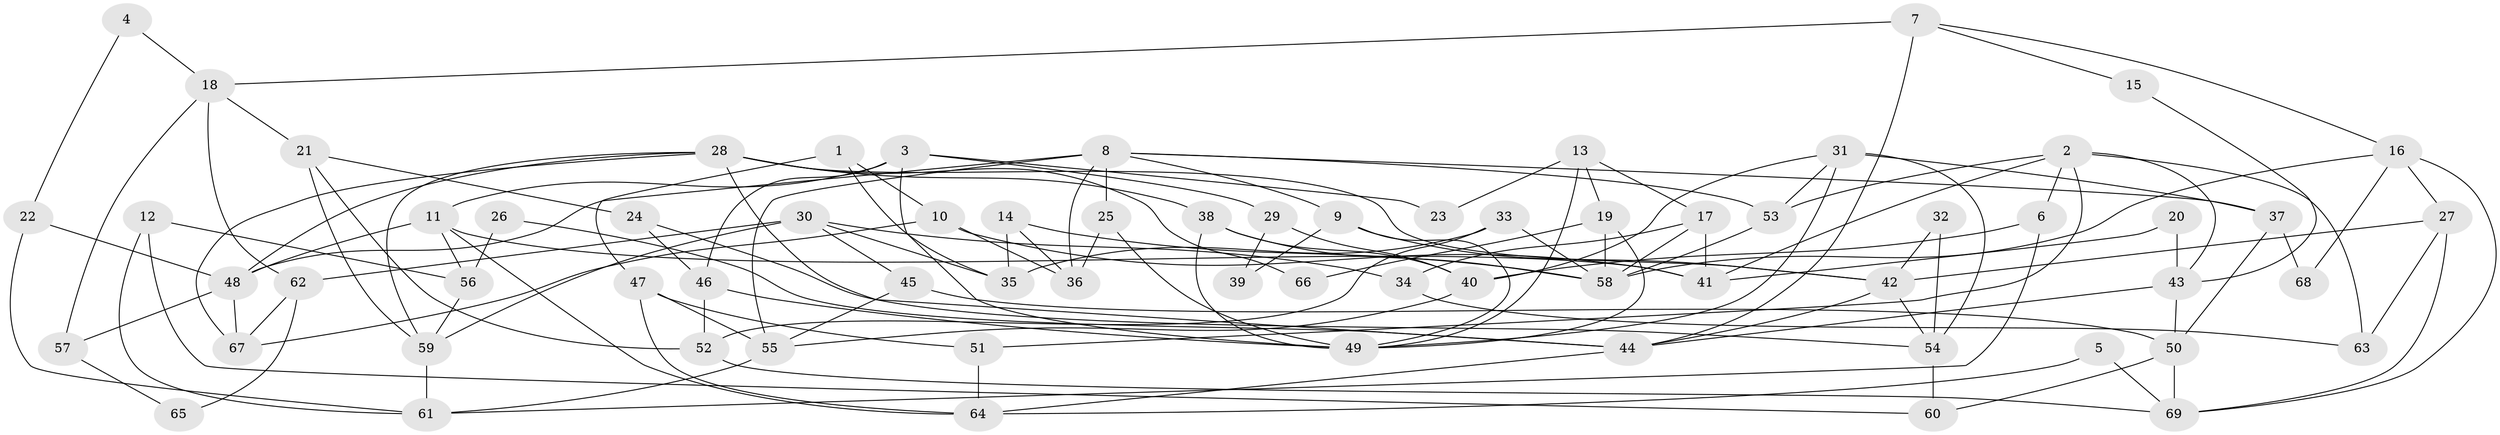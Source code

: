 // coarse degree distribution, {5: 0.18181818181818182, 12: 0.045454545454545456, 4: 0.18181818181818182, 6: 0.13636363636363635, 8: 0.18181818181818182, 7: 0.13636363636363635, 2: 0.045454545454545456, 16: 0.045454545454545456, 3: 0.045454545454545456}
// Generated by graph-tools (version 1.1) at 2025/50/03/04/25 22:50:46]
// undirected, 69 vertices, 138 edges
graph export_dot {
  node [color=gray90,style=filled];
  1;
  2;
  3;
  4;
  5;
  6;
  7;
  8;
  9;
  10;
  11;
  12;
  13;
  14;
  15;
  16;
  17;
  18;
  19;
  20;
  21;
  22;
  23;
  24;
  25;
  26;
  27;
  28;
  29;
  30;
  31;
  32;
  33;
  34;
  35;
  36;
  37;
  38;
  39;
  40;
  41;
  42;
  43;
  44;
  45;
  46;
  47;
  48;
  49;
  50;
  51;
  52;
  53;
  54;
  55;
  56;
  57;
  58;
  59;
  60;
  61;
  62;
  63;
  64;
  65;
  66;
  67;
  68;
  69;
  1 -- 47;
  1 -- 10;
  1 -- 35;
  2 -- 53;
  2 -- 41;
  2 -- 6;
  2 -- 43;
  2 -- 51;
  2 -- 63;
  3 -- 49;
  3 -- 46;
  3 -- 11;
  3 -- 23;
  3 -- 29;
  4 -- 18;
  4 -- 22;
  5 -- 69;
  5 -- 64;
  6 -- 40;
  6 -- 61;
  7 -- 44;
  7 -- 16;
  7 -- 15;
  7 -- 18;
  8 -- 55;
  8 -- 36;
  8 -- 9;
  8 -- 25;
  8 -- 37;
  8 -- 48;
  8 -- 53;
  9 -- 49;
  9 -- 39;
  9 -- 42;
  10 -- 67;
  10 -- 41;
  10 -- 36;
  11 -- 48;
  11 -- 41;
  11 -- 56;
  11 -- 64;
  12 -- 56;
  12 -- 61;
  12 -- 60;
  13 -- 19;
  13 -- 49;
  13 -- 17;
  13 -- 23;
  14 -- 35;
  14 -- 36;
  14 -- 58;
  15 -- 43;
  16 -- 58;
  16 -- 27;
  16 -- 68;
  16 -- 69;
  17 -- 58;
  17 -- 34;
  17 -- 41;
  18 -- 62;
  18 -- 21;
  18 -- 57;
  19 -- 58;
  19 -- 49;
  19 -- 66;
  20 -- 41;
  20 -- 43;
  21 -- 52;
  21 -- 24;
  21 -- 59;
  22 -- 61;
  22 -- 48;
  24 -- 54;
  24 -- 46;
  25 -- 49;
  25 -- 36;
  26 -- 56;
  26 -- 44;
  27 -- 63;
  27 -- 42;
  27 -- 69;
  28 -- 42;
  28 -- 44;
  28 -- 38;
  28 -- 48;
  28 -- 59;
  28 -- 66;
  28 -- 67;
  29 -- 40;
  29 -- 39;
  30 -- 59;
  30 -- 35;
  30 -- 34;
  30 -- 45;
  30 -- 62;
  31 -- 40;
  31 -- 54;
  31 -- 37;
  31 -- 49;
  31 -- 53;
  32 -- 54;
  32 -- 42;
  33 -- 58;
  33 -- 52;
  33 -- 35;
  34 -- 63;
  37 -- 50;
  37 -- 68;
  38 -- 58;
  38 -- 40;
  38 -- 49;
  40 -- 55;
  42 -- 44;
  42 -- 54;
  43 -- 50;
  43 -- 44;
  44 -- 64;
  45 -- 50;
  45 -- 55;
  46 -- 49;
  46 -- 52;
  47 -- 55;
  47 -- 64;
  47 -- 51;
  48 -- 57;
  48 -- 67;
  50 -- 69;
  50 -- 60;
  51 -- 64;
  52 -- 69;
  53 -- 58;
  54 -- 60;
  55 -- 61;
  56 -- 59;
  57 -- 65;
  59 -- 61;
  62 -- 67;
  62 -- 65;
}
